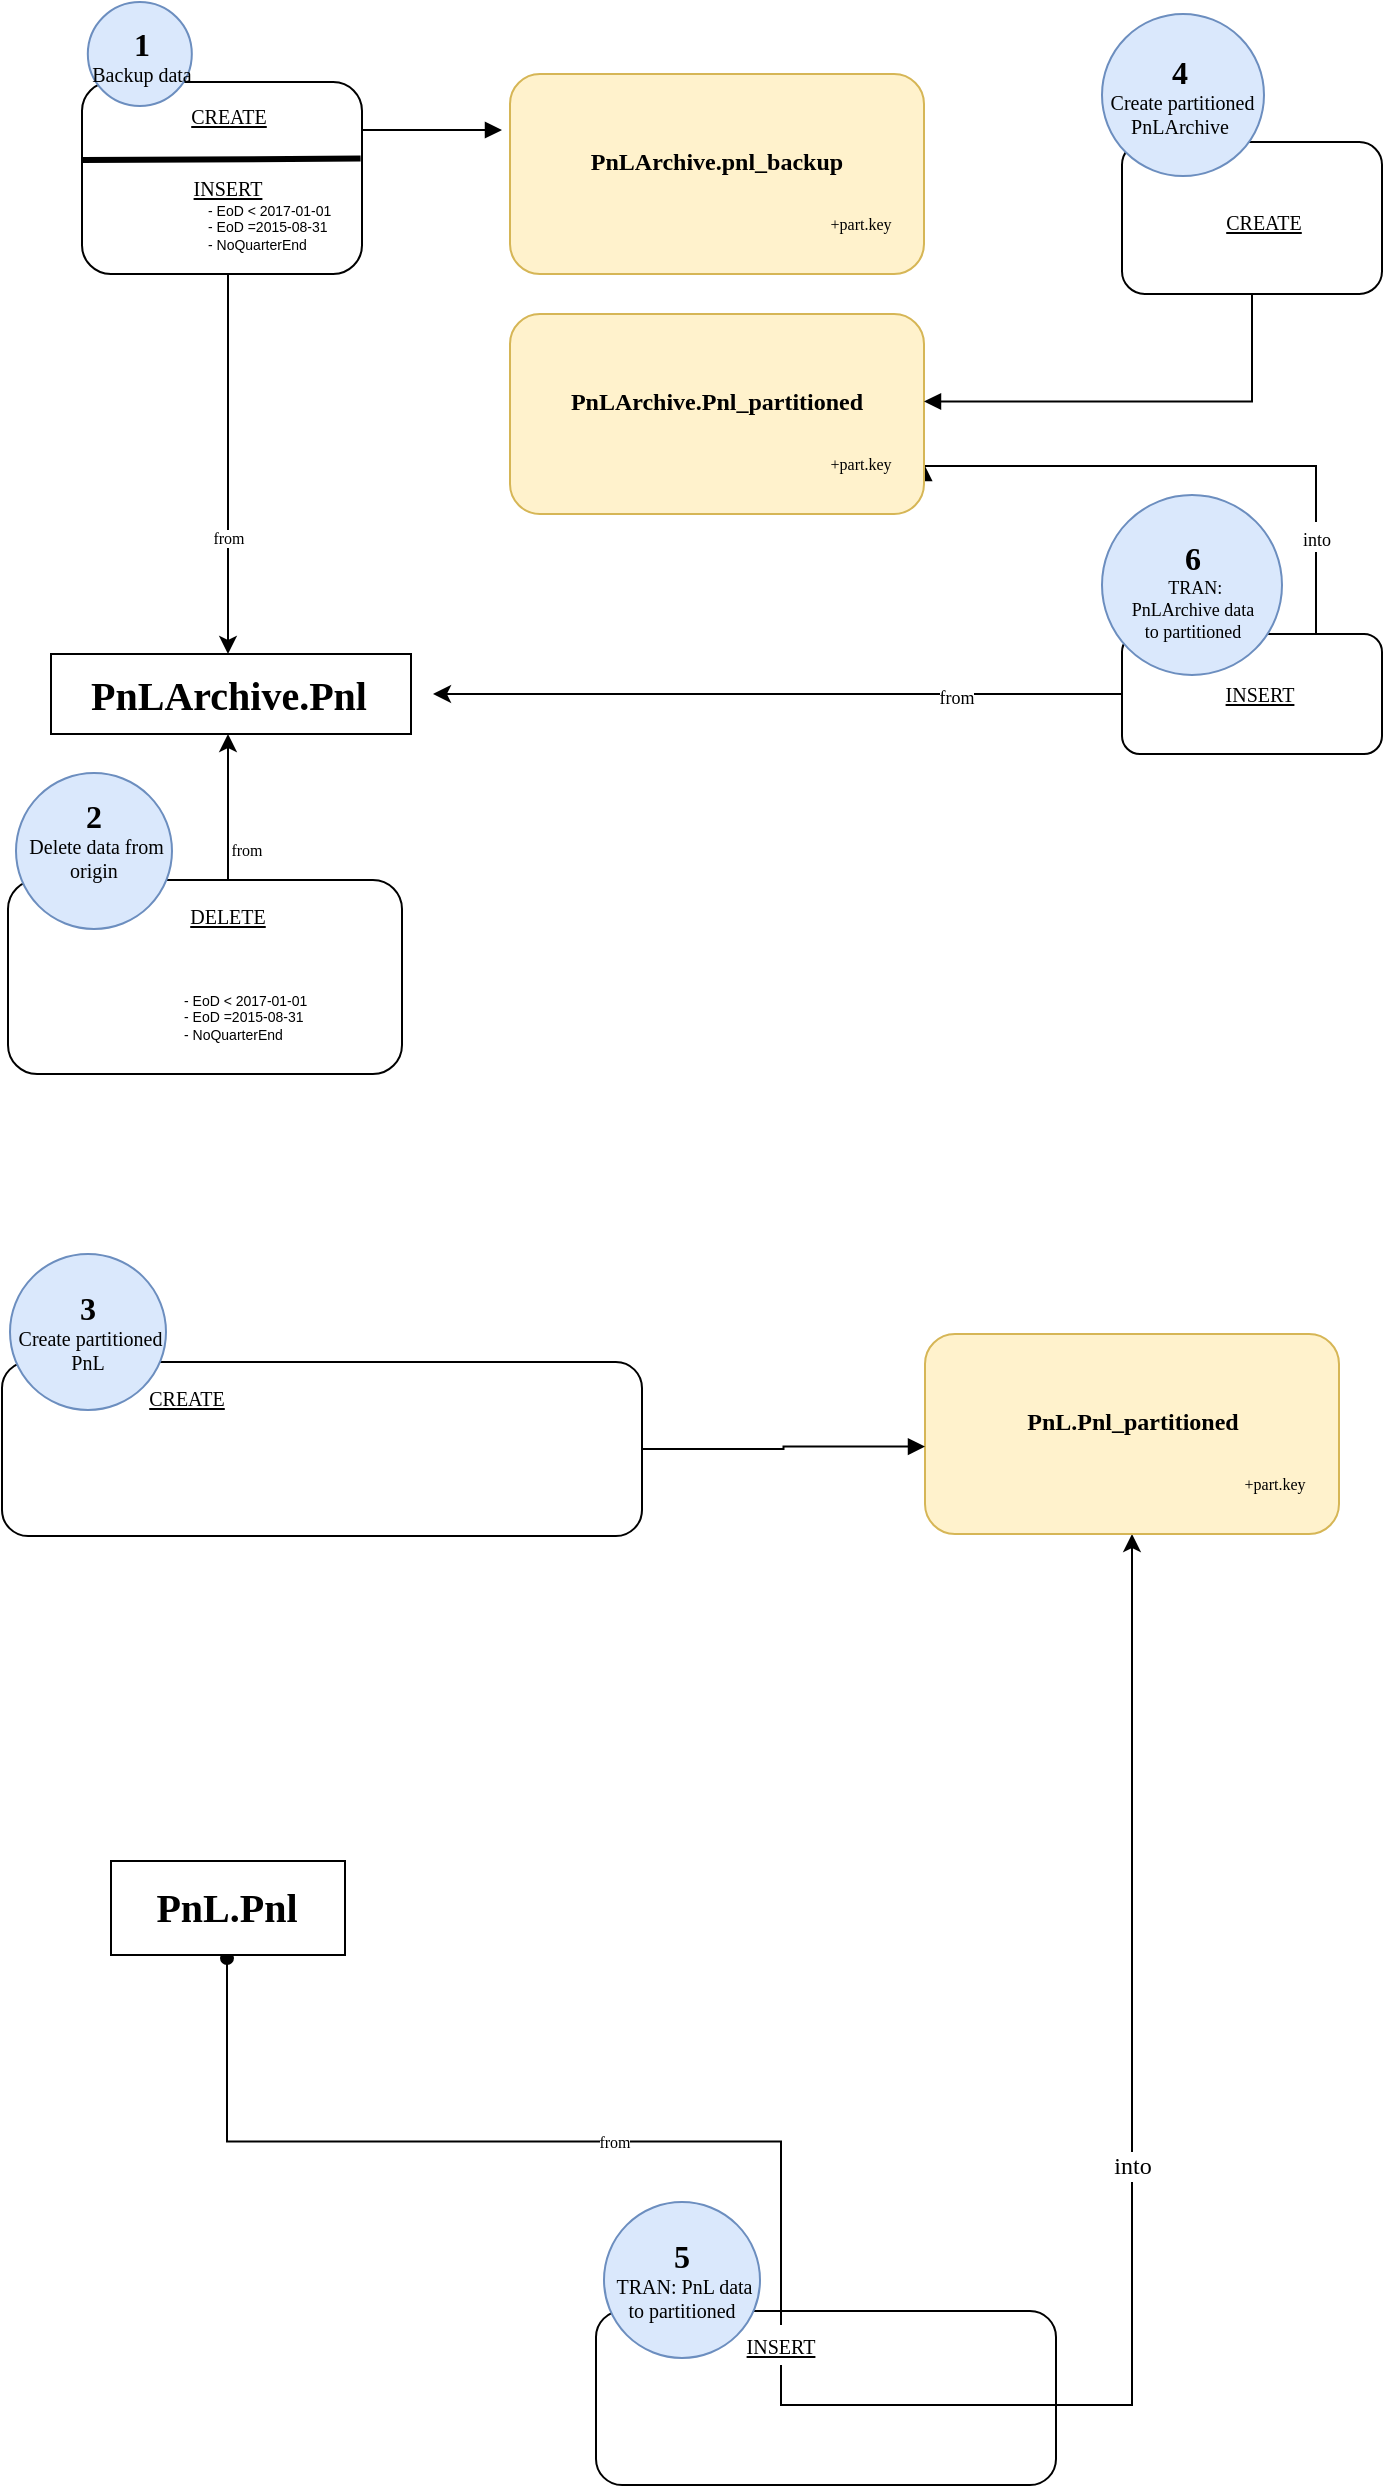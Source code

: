 <mxfile version="12.3.6" type="github" pages="1">
  <diagram id="Qe_kFQsv77TcXIZieA6y" name="Page-1">
    <mxGraphModel dx="1027" dy="525" grid="1" gridSize="10" guides="1" tooltips="1" connect="1" arrows="1" fold="1" page="1" pageScale="1" pageWidth="827" pageHeight="1169" math="0" shadow="0">
      <root>
        <mxCell id="0"/>
        <mxCell id="1" parent="0"/>
        <mxCell id="4T156BfcHiUWpnBwVR0s-98" style="edgeStyle=orthogonalEdgeStyle;rounded=0;orthogonalLoop=1;jettySize=auto;html=1;exitX=0;exitY=0.5;exitDx=0;exitDy=0;entryX=1;entryY=0.5;entryDx=0;entryDy=0;fontFamily=Verdana;fontSize=8;" parent="1" source="4T156BfcHiUWpnBwVR0s-90" target="4T156BfcHiUWpnBwVR0s-1" edge="1">
          <mxGeometry relative="1" as="geometry"/>
        </mxCell>
        <mxCell id="I41NudkYdVC86vhsTia9-17" value="from" style="text;html=1;align=center;verticalAlign=middle;resizable=0;points=[];;labelBackgroundColor=#ffffff;fontSize=9;fontFamily=Verdana;" vertex="1" connectable="0" parent="4T156BfcHiUWpnBwVR0s-98">
          <mxGeometry x="-0.514" y="2" relative="1" as="geometry">
            <mxPoint as="offset"/>
          </mxGeometry>
        </mxCell>
        <mxCell id="I41NudkYdVC86vhsTia9-13" value="&lt;font style=&quot;font-size: 9px&quot;&gt;into&lt;/font&gt;" style="edgeStyle=orthogonalEdgeStyle;rounded=0;orthogonalLoop=1;jettySize=auto;html=1;endArrow=block;endFill=1;fontFamily=Verdana;fontSize=13;entryX=1;entryY=0.75;entryDx=0;entryDy=0;" edge="1" parent="1" target="I41NudkYdVC86vhsTia9-64">
          <mxGeometry x="-0.606" relative="1" as="geometry">
            <mxPoint x="769" y="330" as="sourcePoint"/>
            <mxPoint x="720" y="230" as="targetPoint"/>
            <Array as="points">
              <mxPoint x="777" y="330"/>
              <mxPoint x="777" y="246"/>
            </Array>
            <mxPoint as="offset"/>
          </mxGeometry>
        </mxCell>
        <mxCell id="I41NudkYdVC86vhsTia9-30" value="" style="group" vertex="1" connectable="0" parent="1">
          <mxGeometry x="130.5" y="340" width="205" height="40" as="geometry"/>
        </mxCell>
        <mxCell id="I41NudkYdVC86vhsTia9-6" value="" style="rounded=0;whiteSpace=wrap;html=1;fillColor=#ffffff;fontFamily=Verdana;fontSize=20;align=left;" vertex="1" parent="I41NudkYdVC86vhsTia9-30">
          <mxGeometry x="14" width="180" height="40" as="geometry"/>
        </mxCell>
        <mxCell id="4T156BfcHiUWpnBwVR0s-1" value="&lt;font style=&quot;font-size: 20px&quot;&gt;PnLArchive.Pnl&lt;/font&gt;" style="text;html=1;strokeColor=none;fillColor=none;align=center;verticalAlign=middle;whiteSpace=wrap;rounded=0;fontFamily=Verdana;fontStyle=1" parent="I41NudkYdVC86vhsTia9-30" vertex="1">
          <mxGeometry width="205" height="40" as="geometry"/>
        </mxCell>
        <mxCell id="4T156BfcHiUWpnBwVR0s-76" style="edgeStyle=orthogonalEdgeStyle;rounded=0;orthogonalLoop=1;jettySize=auto;html=1;exitX=0.5;exitY=0;exitDx=0;exitDy=0;fontFamily=Verdana;fontSize=8;" parent="1" source="4T156BfcHiUWpnBwVR0s-39" target="4T156BfcHiUWpnBwVR0s-1" edge="1">
          <mxGeometry relative="1" as="geometry"/>
        </mxCell>
        <mxCell id="4T156BfcHiUWpnBwVR0s-77" value="from" style="text;html=1;align=center;verticalAlign=middle;resizable=0;points=[];;labelBackgroundColor=#ffffff;fontSize=8;fontFamily=Verdana;" parent="4T156BfcHiUWpnBwVR0s-76" vertex="1" connectable="0">
          <mxGeometry x="-0.406" y="-9" relative="1" as="geometry">
            <mxPoint as="offset"/>
          </mxGeometry>
        </mxCell>
        <mxCell id="I41NudkYdVC86vhsTia9-51" value="" style="group" vertex="1" connectable="0" parent="1">
          <mxGeometry x="374" y="50" width="207" height="100" as="geometry"/>
        </mxCell>
        <mxCell id="I41NudkYdVC86vhsTia9-45" value="" style="group" vertex="1" connectable="0" parent="I41NudkYdVC86vhsTia9-51">
          <mxGeometry width="207" height="100.0" as="geometry"/>
        </mxCell>
        <mxCell id="I41NudkYdVC86vhsTia9-15" value="" style="group" vertex="1" connectable="0" parent="I41NudkYdVC86vhsTia9-45">
          <mxGeometry width="207" height="100.0" as="geometry"/>
        </mxCell>
        <mxCell id="I41NudkYdVC86vhsTia9-41" value="" style="group" vertex="1" connectable="0" parent="I41NudkYdVC86vhsTia9-15">
          <mxGeometry width="207" height="100.0" as="geometry"/>
        </mxCell>
        <mxCell id="4T156BfcHiUWpnBwVR0s-59" value="" style="rounded=1;whiteSpace=wrap;html=1;fillColor=#fff2cc;fontFamily=Verdana;fontSize=8;align=left;strokeColor=#d6b656;" parent="I41NudkYdVC86vhsTia9-41" vertex="1">
          <mxGeometry width="207.0" height="100" as="geometry"/>
        </mxCell>
        <mxCell id="I41NudkYdVC86vhsTia9-14" value="" style="group" vertex="1" connectable="0" parent="I41NudkYdVC86vhsTia9-41">
          <mxGeometry y="18.75" width="207.0" height="81.25" as="geometry"/>
        </mxCell>
        <mxCell id="4T156BfcHiUWpnBwVR0s-10" value="PnLArchive.pnl_backup" style="text;html=1;strokeColor=none;fillColor=none;align=center;verticalAlign=middle;whiteSpace=wrap;rounded=0;fontFamily=Verdana;fontSize=12;fontStyle=1" parent="I41NudkYdVC86vhsTia9-14" vertex="1">
          <mxGeometry width="207.0" height="50.0" as="geometry"/>
        </mxCell>
        <mxCell id="4T156BfcHiUWpnBwVR0s-60" value="+part.key" style="text;html=1;strokeColor=none;fillColor=none;align=center;verticalAlign=middle;whiteSpace=wrap;rounded=0;fontFamily=Verdana;fontSize=8;" parent="I41NudkYdVC86vhsTia9-14" vertex="1">
          <mxGeometry x="150.988" y="31.25" width="48.706" height="50.0" as="geometry"/>
        </mxCell>
        <mxCell id="I41NudkYdVC86vhsTia9-59" style="edgeStyle=orthogonalEdgeStyle;rounded=0;orthogonalLoop=1;jettySize=auto;html=1;exitX=1;exitY=0.25;exitDx=0;exitDy=0;endArrow=block;endFill=1;strokeWidth=1;fontFamily=Verdana;fontSize=9;" edge="1" parent="1" source="4T156BfcHiUWpnBwVR0s-8">
          <mxGeometry relative="1" as="geometry">
            <mxPoint x="370" y="78" as="targetPoint"/>
          </mxGeometry>
        </mxCell>
        <mxCell id="4T156BfcHiUWpnBwVR0s-8" value="" style="rounded=1;whiteSpace=wrap;html=1;" parent="1" vertex="1">
          <mxGeometry x="160" y="54" width="140" height="96" as="geometry"/>
        </mxCell>
        <mxCell id="4T156BfcHiUWpnBwVR0s-7" value="" style="ellipse;whiteSpace=wrap;html=1;aspect=fixed;fillColor=#dae8fc;strokeColor=#6c8ebf;" parent="1" vertex="1">
          <mxGeometry x="162.909" y="14" width="52" height="52" as="geometry"/>
        </mxCell>
        <mxCell id="4T156BfcHiUWpnBwVR0s-6" value="&lt;font&gt;&lt;b&gt;&lt;font style=&quot;font-size: 16px&quot;&gt;1&lt;/font&gt;&lt;/b&gt;&lt;br style=&quot;font-size: 10px&quot;&gt;&amp;nbsp;Backup data&amp;nbsp;&lt;br style=&quot;font-size: 10px&quot;&gt;&lt;br&gt;&lt;/font&gt;" style="text;html=1;strokeColor=none;fillColor=none;align=center;verticalAlign=middle;whiteSpace=wrap;rounded=0;fontFamily=Verdana;fontStyle=0;fontSize=10;" parent="1" vertex="1">
          <mxGeometry x="160" y="20" width="60" height="53" as="geometry"/>
        </mxCell>
        <mxCell id="4T156BfcHiUWpnBwVR0s-9" value="CREATE" style="text;html=1;strokeColor=none;fillColor=none;align=center;verticalAlign=middle;whiteSpace=wrap;rounded=0;fontFamily=Verdana;fontStyle=4;fontSize=10;" parent="1" vertex="1">
          <mxGeometry x="205.6" y="60.5" width="54.72" height="20" as="geometry"/>
        </mxCell>
        <mxCell id="4T156BfcHiUWpnBwVR0s-12" value="INSERT" style="text;html=1;strokeColor=none;fillColor=none;align=center;verticalAlign=middle;whiteSpace=wrap;rounded=0;fontFamily=Verdana;fontStyle=4;fontSize=10;" parent="1" vertex="1">
          <mxGeometry x="204.16" y="97" width="57.6" height="20" as="geometry"/>
        </mxCell>
        <mxCell id="4T156BfcHiUWpnBwVR0s-16" value="- EoD &amp;lt; 2017-01-01&lt;br&gt;- EoD =2015-08-31&lt;br&gt;- NoQuarterEnd" style="text;strokeColor=none;fillColor=none;align=left;verticalAlign=middle;whiteSpace=wrap;rounded=0;fontFamily=Helvetica;fontSize=7;html=1;" parent="1" vertex="1">
          <mxGeometry x="221" y="107" width="70" height="40" as="geometry"/>
        </mxCell>
        <mxCell id="4T156BfcHiUWpnBwVR0s-74" value="from" style="edgeStyle=orthogonalEdgeStyle;rounded=0;orthogonalLoop=1;jettySize=auto;html=1;entryX=0.5;entryY=0;entryDx=0;entryDy=0;fontFamily=Verdana;fontSize=8;" parent="1" target="4T156BfcHiUWpnBwVR0s-1" edge="1">
          <mxGeometry x="0.389" relative="1" as="geometry">
            <mxPoint x="233" y="150" as="sourcePoint"/>
            <Array as="points">
              <mxPoint x="233" y="281"/>
            </Array>
            <mxPoint as="offset"/>
          </mxGeometry>
        </mxCell>
        <mxCell id="I41NudkYdVC86vhsTia9-54" value="" style="endArrow=none;html=1;strokeWidth=3;fontFamily=Verdana;fontSize=9;entryX=0.995;entryY=0.399;entryDx=0;entryDy=0;entryPerimeter=0;" edge="1" parent="1" target="4T156BfcHiUWpnBwVR0s-8">
          <mxGeometry width="50" height="50" relative="1" as="geometry">
            <mxPoint x="160" y="93" as="sourcePoint"/>
            <mxPoint x="240" y="93" as="targetPoint"/>
          </mxGeometry>
        </mxCell>
        <mxCell id="I41NudkYdVC86vhsTia9-60" value="" style="group" vertex="1" connectable="0" parent="1">
          <mxGeometry x="374" y="170" width="207" height="100" as="geometry"/>
        </mxCell>
        <mxCell id="I41NudkYdVC86vhsTia9-61" value="" style="group" vertex="1" connectable="0" parent="I41NudkYdVC86vhsTia9-60">
          <mxGeometry width="207" height="100.0" as="geometry"/>
        </mxCell>
        <mxCell id="I41NudkYdVC86vhsTia9-62" value="" style="group" vertex="1" connectable="0" parent="I41NudkYdVC86vhsTia9-61">
          <mxGeometry width="207" height="100.0" as="geometry"/>
        </mxCell>
        <mxCell id="I41NudkYdVC86vhsTia9-63" value="" style="group" vertex="1" connectable="0" parent="I41NudkYdVC86vhsTia9-62">
          <mxGeometry width="207" height="100.0" as="geometry"/>
        </mxCell>
        <mxCell id="I41NudkYdVC86vhsTia9-64" value="" style="rounded=1;whiteSpace=wrap;html=1;fillColor=#fff2cc;fontFamily=Verdana;fontSize=8;align=left;strokeColor=#d6b656;" vertex="1" parent="I41NudkYdVC86vhsTia9-63">
          <mxGeometry width="207.0" height="100" as="geometry"/>
        </mxCell>
        <mxCell id="I41NudkYdVC86vhsTia9-65" value="" style="group" vertex="1" connectable="0" parent="I41NudkYdVC86vhsTia9-63">
          <mxGeometry y="18.75" width="207.0" height="81.25" as="geometry"/>
        </mxCell>
        <mxCell id="I41NudkYdVC86vhsTia9-66" value="PnLArchive.Pnl_partitioned" style="text;html=1;strokeColor=none;fillColor=none;align=center;verticalAlign=middle;whiteSpace=wrap;rounded=0;fontFamily=Verdana;fontSize=12;fontStyle=1" vertex="1" parent="I41NudkYdVC86vhsTia9-65">
          <mxGeometry width="207.0" height="50.0" as="geometry"/>
        </mxCell>
        <mxCell id="I41NudkYdVC86vhsTia9-67" value="+part.key" style="text;html=1;strokeColor=none;fillColor=none;align=center;verticalAlign=middle;whiteSpace=wrap;rounded=0;fontFamily=Verdana;fontSize=8;" vertex="1" parent="I41NudkYdVC86vhsTia9-65">
          <mxGeometry x="150.988" y="31.25" width="48.706" height="50.0" as="geometry"/>
        </mxCell>
        <mxCell id="I41NudkYdVC86vhsTia9-69" value="" style="group" vertex="1" connectable="0" parent="1">
          <mxGeometry x="670" y="20" width="140" height="140" as="geometry"/>
        </mxCell>
        <mxCell id="4T156BfcHiUWpnBwVR0s-64" value="" style="rounded=1;whiteSpace=wrap;html=1;" parent="I41NudkYdVC86vhsTia9-69" vertex="1">
          <mxGeometry x="10" y="64" width="130" height="76" as="geometry"/>
        </mxCell>
        <mxCell id="4T156BfcHiUWpnBwVR0s-68" value="CREATE" style="text;html=1;strokeColor=none;fillColor=none;align=center;verticalAlign=middle;whiteSpace=wrap;rounded=0;fontFamily=Verdana;fontStyle=4;fontSize=10;" parent="I41NudkYdVC86vhsTia9-69" vertex="1">
          <mxGeometry x="63" y="94.217" width="36" height="20.071" as="geometry"/>
        </mxCell>
        <mxCell id="I41NudkYdVC86vhsTia9-68" value="" style="group" vertex="1" connectable="0" parent="I41NudkYdVC86vhsTia9-69">
          <mxGeometry width="81" height="81" as="geometry"/>
        </mxCell>
        <mxCell id="4T156BfcHiUWpnBwVR0s-65" value="" style="ellipse;whiteSpace=wrap;html=1;aspect=fixed;fillColor=#dae8fc;strokeColor=#6c8ebf;" parent="I41NudkYdVC86vhsTia9-68" vertex="1">
          <mxGeometry width="81" height="81" as="geometry"/>
        </mxCell>
        <mxCell id="4T156BfcHiUWpnBwVR0s-66" value="&lt;font&gt;&lt;b&gt;&lt;font style=&quot;font-size: 16px&quot;&gt;4&lt;/font&gt;&lt;/b&gt;&lt;br style=&quot;font-size: 10px&quot;&gt;&amp;nbsp;Create partitioned &lt;br&gt;PnLArchive&lt;br&gt;&lt;/font&gt;" style="text;html=1;strokeColor=none;fillColor=none;align=center;verticalAlign=middle;whiteSpace=wrap;rounded=0;fontFamily=Verdana;fontStyle=0;fontSize=10;" parent="I41NudkYdVC86vhsTia9-68" vertex="1">
          <mxGeometry y="4" width="78" height="73" as="geometry"/>
        </mxCell>
        <mxCell id="I41NudkYdVC86vhsTia9-70" style="edgeStyle=orthogonalEdgeStyle;rounded=0;orthogonalLoop=1;jettySize=auto;html=1;exitX=0.5;exitY=1;exitDx=0;exitDy=0;entryX=1;entryY=0.5;entryDx=0;entryDy=0;endArrow=block;endFill=1;strokeWidth=1;fontFamily=Verdana;fontSize=9;" edge="1" parent="1" source="4T156BfcHiUWpnBwVR0s-64" target="I41NudkYdVC86vhsTia9-66">
          <mxGeometry relative="1" as="geometry"/>
        </mxCell>
        <mxCell id="4T156BfcHiUWpnBwVR0s-90" value="" style="rounded=1;whiteSpace=wrap;html=1;" parent="1" vertex="1">
          <mxGeometry x="680" y="330" width="130" height="60" as="geometry"/>
        </mxCell>
        <mxCell id="4T156BfcHiUWpnBwVR0s-91" value="" style="ellipse;whiteSpace=wrap;html=1;aspect=fixed;fillColor=#dae8fc;strokeColor=#6c8ebf;" parent="1" vertex="1">
          <mxGeometry x="670" y="260.5" width="90" height="90" as="geometry"/>
        </mxCell>
        <mxCell id="4T156BfcHiUWpnBwVR0s-92" value="&lt;font&gt;&lt;b&gt;&lt;font style=&quot;font-size: 16px&quot;&gt;6&lt;/font&gt;&lt;/b&gt;&lt;br style=&quot;font-size: 9px&quot;&gt;&amp;nbsp;TRAN: PnLArchive data to partitioned&lt;br style=&quot;font-size: 9px&quot;&gt;&lt;/font&gt;" style="text;html=1;strokeColor=none;fillColor=none;align=center;verticalAlign=middle;whiteSpace=wrap;rounded=0;fontFamily=Verdana;fontStyle=0;fontSize=9;" parent="1" vertex="1">
          <mxGeometry x="681.5" y="275" width="67" height="65" as="geometry"/>
        </mxCell>
        <mxCell id="I41NudkYdVC86vhsTia9-21" value="" style="group" vertex="1" connectable="0" parent="1">
          <mxGeometry x="729.789" y="350.702" width="37.793" height="18.44" as="geometry"/>
        </mxCell>
        <mxCell id="4T156BfcHiUWpnBwVR0s-94" value="INSERT" style="text;html=1;strokeColor=none;fillColor=none;align=center;verticalAlign=middle;whiteSpace=wrap;rounded=0;fontFamily=Verdana;fontStyle=4;fontSize=10;" parent="I41NudkYdVC86vhsTia9-21" vertex="1">
          <mxGeometry width="37.793" height="18.44" as="geometry"/>
        </mxCell>
        <mxCell id="I41NudkYdVC86vhsTia9-31" value="" style="group" vertex="1" connectable="0" parent="1">
          <mxGeometry x="417" y="1114" width="230" height="141.5" as="geometry"/>
        </mxCell>
        <mxCell id="4T156BfcHiUWpnBwVR0s-78" value="" style="rounded=1;whiteSpace=wrap;html=1;" parent="I41NudkYdVC86vhsTia9-31" vertex="1">
          <mxGeometry y="54.5" width="230" height="87" as="geometry"/>
        </mxCell>
        <mxCell id="4T156BfcHiUWpnBwVR0s-79" value="" style="ellipse;whiteSpace=wrap;html=1;aspect=fixed;fillColor=#dae8fc;strokeColor=#6c8ebf;" parent="I41NudkYdVC86vhsTia9-31" vertex="1">
          <mxGeometry x="4" width="78" height="78" as="geometry"/>
        </mxCell>
        <mxCell id="4T156BfcHiUWpnBwVR0s-80" value="&lt;font&gt;&lt;b&gt;&lt;font style=&quot;font-size: 16px&quot;&gt;5&lt;/font&gt;&lt;/b&gt;&lt;br style=&quot;font-size: 10px&quot;&gt;&amp;nbsp;TRAN: PnL data to partitioned&lt;br&gt;&lt;/font&gt;" style="text;html=1;strokeColor=none;fillColor=none;align=center;verticalAlign=middle;whiteSpace=wrap;rounded=0;fontFamily=Verdana;fontStyle=0;fontSize=10;" parent="I41NudkYdVC86vhsTia9-31" vertex="1">
          <mxGeometry x="3" y="19.5" width="80" height="39" as="geometry"/>
        </mxCell>
        <mxCell id="4T156BfcHiUWpnBwVR0s-82" value="INSERT" style="text;html=1;strokeColor=none;fillColor=none;align=center;verticalAlign=middle;whiteSpace=wrap;rounded=0;fontFamily=Verdana;fontStyle=4;fontSize=10;" parent="I41NudkYdVC86vhsTia9-31" vertex="1">
          <mxGeometry x="70" y="61.5" width="45" height="20" as="geometry"/>
        </mxCell>
        <mxCell id="4T156BfcHiUWpnBwVR0s-81" value="into" style="edgeStyle=orthogonalEdgeStyle;rounded=0;orthogonalLoop=1;jettySize=auto;html=1;exitX=0.5;exitY=1;exitDx=0;exitDy=0;fontFamily=Verdana;fontSize=12;entryX=0.5;entryY=1;entryDx=0;entryDy=0;" parent="1" source="4T156BfcHiUWpnBwVR0s-82" target="I41NudkYdVC86vhsTia9-79" edge="1">
          <mxGeometry relative="1" as="geometry">
            <mxPoint x="327" y="1015.5" as="targetPoint"/>
          </mxGeometry>
        </mxCell>
        <mxCell id="4T156BfcHiUWpnBwVR0s-88" style="edgeStyle=orthogonalEdgeStyle;rounded=0;orthogonalLoop=1;jettySize=auto;html=1;exitX=0.5;exitY=0;exitDx=0;exitDy=0;entryX=0.5;entryY=1;entryDx=0;entryDy=0;fontFamily=Verdana;fontSize=8;endArrow=oval;endFill=1;" parent="1" source="4T156BfcHiUWpnBwVR0s-82" target="4T156BfcHiUWpnBwVR0s-87" edge="1">
          <mxGeometry relative="1" as="geometry">
            <mxPoint x="-247.429" y="442.786" as="targetPoint"/>
          </mxGeometry>
        </mxCell>
        <mxCell id="4T156BfcHiUWpnBwVR0s-89" value="from" style="text;html=1;align=center;verticalAlign=middle;resizable=0;points=[];;labelBackgroundColor=#ffffff;fontSize=8;fontFamily=Verdana;" parent="4T156BfcHiUWpnBwVR0s-88" vertex="1" connectable="0">
          <mxGeometry x="-0.237" relative="1" as="geometry">
            <mxPoint as="offset"/>
          </mxGeometry>
        </mxCell>
        <mxCell id="I41NudkYdVC86vhsTia9-32" value="" style="group" vertex="1" connectable="0" parent="1">
          <mxGeometry x="120" y="640" width="320" height="141" as="geometry"/>
        </mxCell>
        <mxCell id="4T156BfcHiUWpnBwVR0s-45" value="" style="rounded=1;whiteSpace=wrap;html=1;" parent="I41NudkYdVC86vhsTia9-32" vertex="1">
          <mxGeometry y="54" width="320" height="87" as="geometry"/>
        </mxCell>
        <mxCell id="4T156BfcHiUWpnBwVR0s-46" value="" style="ellipse;whiteSpace=wrap;html=1;aspect=fixed;fillColor=#dae8fc;strokeColor=#6c8ebf;" parent="I41NudkYdVC86vhsTia9-32" vertex="1">
          <mxGeometry x="4" width="78" height="78" as="geometry"/>
        </mxCell>
        <mxCell id="4T156BfcHiUWpnBwVR0s-47" value="&lt;font&gt;&lt;b&gt;&lt;font style=&quot;font-size: 16px&quot;&gt;3&lt;/font&gt;&lt;/b&gt;&lt;br style=&quot;font-size: 10px&quot;&gt;&amp;nbsp;Create partitioned &lt;br&gt;PnL&lt;br&gt;&lt;/font&gt;" style="text;html=1;strokeColor=none;fillColor=none;align=center;verticalAlign=middle;whiteSpace=wrap;rounded=0;fontFamily=Verdana;fontStyle=0;fontSize=10;" parent="I41NudkYdVC86vhsTia9-32" vertex="1">
          <mxGeometry x="3" y="19.5" width="80" height="39" as="geometry"/>
        </mxCell>
        <mxCell id="4T156BfcHiUWpnBwVR0s-49" value="CREATE" style="text;html=1;strokeColor=none;fillColor=none;align=center;verticalAlign=middle;whiteSpace=wrap;rounded=0;fontFamily=Verdana;fontStyle=4;fontSize=10;" parent="I41NudkYdVC86vhsTia9-32" vertex="1">
          <mxGeometry x="70" y="61.5" width="45" height="20" as="geometry"/>
        </mxCell>
        <mxCell id="I41NudkYdVC86vhsTia9-38" value="" style="group" vertex="1" connectable="0" parent="1">
          <mxGeometry x="174" y="940" width="117.5" height="52" as="geometry"/>
        </mxCell>
        <mxCell id="I41NudkYdVC86vhsTia9-5" value="" style="rounded=0;whiteSpace=wrap;html=1;fillColor=#ffffff;fontFamily=Verdana;fontSize=20;align=left;" vertex="1" parent="I41NudkYdVC86vhsTia9-38">
          <mxGeometry x="0.5" y="3.5" width="117" height="47" as="geometry"/>
        </mxCell>
        <mxCell id="4T156BfcHiUWpnBwVR0s-87" value="PnL.Pnl" style="text;html=1;strokeColor=none;fillColor=none;align=center;verticalAlign=middle;whiteSpace=wrap;rounded=0;fontFamily=Verdana;fontStyle=1;fontSize=20;" parent="I41NudkYdVC86vhsTia9-38" vertex="1">
          <mxGeometry width="117" height="52" as="geometry"/>
        </mxCell>
        <mxCell id="I41NudkYdVC86vhsTia9-75" value="" style="group" vertex="1" connectable="0" parent="1">
          <mxGeometry x="581.5" y="680" width="207" height="100" as="geometry"/>
        </mxCell>
        <mxCell id="I41NudkYdVC86vhsTia9-76" value="" style="group" vertex="1" connectable="0" parent="I41NudkYdVC86vhsTia9-75">
          <mxGeometry width="207" height="100.0" as="geometry"/>
        </mxCell>
        <mxCell id="I41NudkYdVC86vhsTia9-77" value="" style="group" vertex="1" connectable="0" parent="I41NudkYdVC86vhsTia9-76">
          <mxGeometry width="207" height="100.0" as="geometry"/>
        </mxCell>
        <mxCell id="I41NudkYdVC86vhsTia9-78" value="" style="group" vertex="1" connectable="0" parent="I41NudkYdVC86vhsTia9-77">
          <mxGeometry width="207" height="100.0" as="geometry"/>
        </mxCell>
        <mxCell id="I41NudkYdVC86vhsTia9-79" value="" style="rounded=1;whiteSpace=wrap;html=1;fillColor=#fff2cc;fontFamily=Verdana;fontSize=8;align=left;strokeColor=#d6b656;" vertex="1" parent="I41NudkYdVC86vhsTia9-78">
          <mxGeometry width="207.0" height="100" as="geometry"/>
        </mxCell>
        <mxCell id="I41NudkYdVC86vhsTia9-80" value="" style="group" vertex="1" connectable="0" parent="I41NudkYdVC86vhsTia9-78">
          <mxGeometry y="18.75" width="207.0" height="81.25" as="geometry"/>
        </mxCell>
        <mxCell id="I41NudkYdVC86vhsTia9-81" value="PnL.Pnl_partitioned" style="text;html=1;strokeColor=none;fillColor=none;align=center;verticalAlign=middle;whiteSpace=wrap;rounded=0;fontFamily=Verdana;fontSize=12;fontStyle=1" vertex="1" parent="I41NudkYdVC86vhsTia9-80">
          <mxGeometry width="207.0" height="50.0" as="geometry"/>
        </mxCell>
        <mxCell id="I41NudkYdVC86vhsTia9-82" value="+part.key" style="text;html=1;strokeColor=none;fillColor=none;align=center;verticalAlign=middle;whiteSpace=wrap;rounded=0;fontFamily=Verdana;fontSize=8;" vertex="1" parent="I41NudkYdVC86vhsTia9-80">
          <mxGeometry x="150.988" y="31.25" width="48.706" height="50.0" as="geometry"/>
        </mxCell>
        <mxCell id="I41NudkYdVC86vhsTia9-86" style="edgeStyle=orthogonalEdgeStyle;rounded=0;orthogonalLoop=1;jettySize=auto;html=1;exitX=1;exitY=0.5;exitDx=0;exitDy=0;entryX=0;entryY=0.75;entryDx=0;entryDy=0;endArrow=block;endFill=1;strokeWidth=1;fontFamily=Verdana;fontSize=9;" edge="1" parent="1" source="4T156BfcHiUWpnBwVR0s-45" target="I41NudkYdVC86vhsTia9-81">
          <mxGeometry relative="1" as="geometry"/>
        </mxCell>
        <mxCell id="4T156BfcHiUWpnBwVR0s-35" value="" style="rounded=1;whiteSpace=wrap;html=1;" parent="1" vertex="1">
          <mxGeometry x="123" y="453" width="197" height="97" as="geometry"/>
        </mxCell>
        <mxCell id="4T156BfcHiUWpnBwVR0s-36" value="" style="ellipse;whiteSpace=wrap;html=1;aspect=fixed;fillColor=#dae8fc;strokeColor=#6c8ebf;" parent="1" vertex="1">
          <mxGeometry x="127" y="399.5" width="78" height="78" as="geometry"/>
        </mxCell>
        <mxCell id="4T156BfcHiUWpnBwVR0s-37" value="&lt;font&gt;&lt;b&gt;&lt;font style=&quot;font-size: 16px&quot;&gt;2&lt;/font&gt;&lt;/b&gt;&lt;br style=&quot;font-size: 10px&quot;&gt;&amp;nbsp;Delete data from origin&lt;br&gt;&lt;br&gt;&lt;/font&gt;" style="text;html=1;strokeColor=none;fillColor=none;align=center;verticalAlign=middle;whiteSpace=wrap;rounded=0;fontFamily=Verdana;fontStyle=0;fontSize=10;" parent="1" vertex="1">
          <mxGeometry x="126" y="419" width="80" height="39" as="geometry"/>
        </mxCell>
        <mxCell id="4T156BfcHiUWpnBwVR0s-39" value="DELETE" style="text;html=1;strokeColor=none;fillColor=none;align=center;verticalAlign=middle;whiteSpace=wrap;rounded=0;fontFamily=Verdana;fontStyle=4;fontSize=10;" parent="1" vertex="1">
          <mxGeometry x="193" y="461.5" width="80" height="18" as="geometry"/>
        </mxCell>
        <mxCell id="4T156BfcHiUWpnBwVR0s-43" value="- EoD &amp;lt; 2017-01-01&lt;br&gt;- EoD =2015-08-31&lt;br&gt;- NoQuarterEnd" style="text;strokeColor=none;fillColor=none;align=left;verticalAlign=middle;whiteSpace=wrap;rounded=0;fontFamily=Helvetica;fontSize=7;html=1;" parent="1" vertex="1">
          <mxGeometry x="209" y="501.5" width="90" height="40" as="geometry"/>
        </mxCell>
      </root>
    </mxGraphModel>
  </diagram>
</mxfile>
